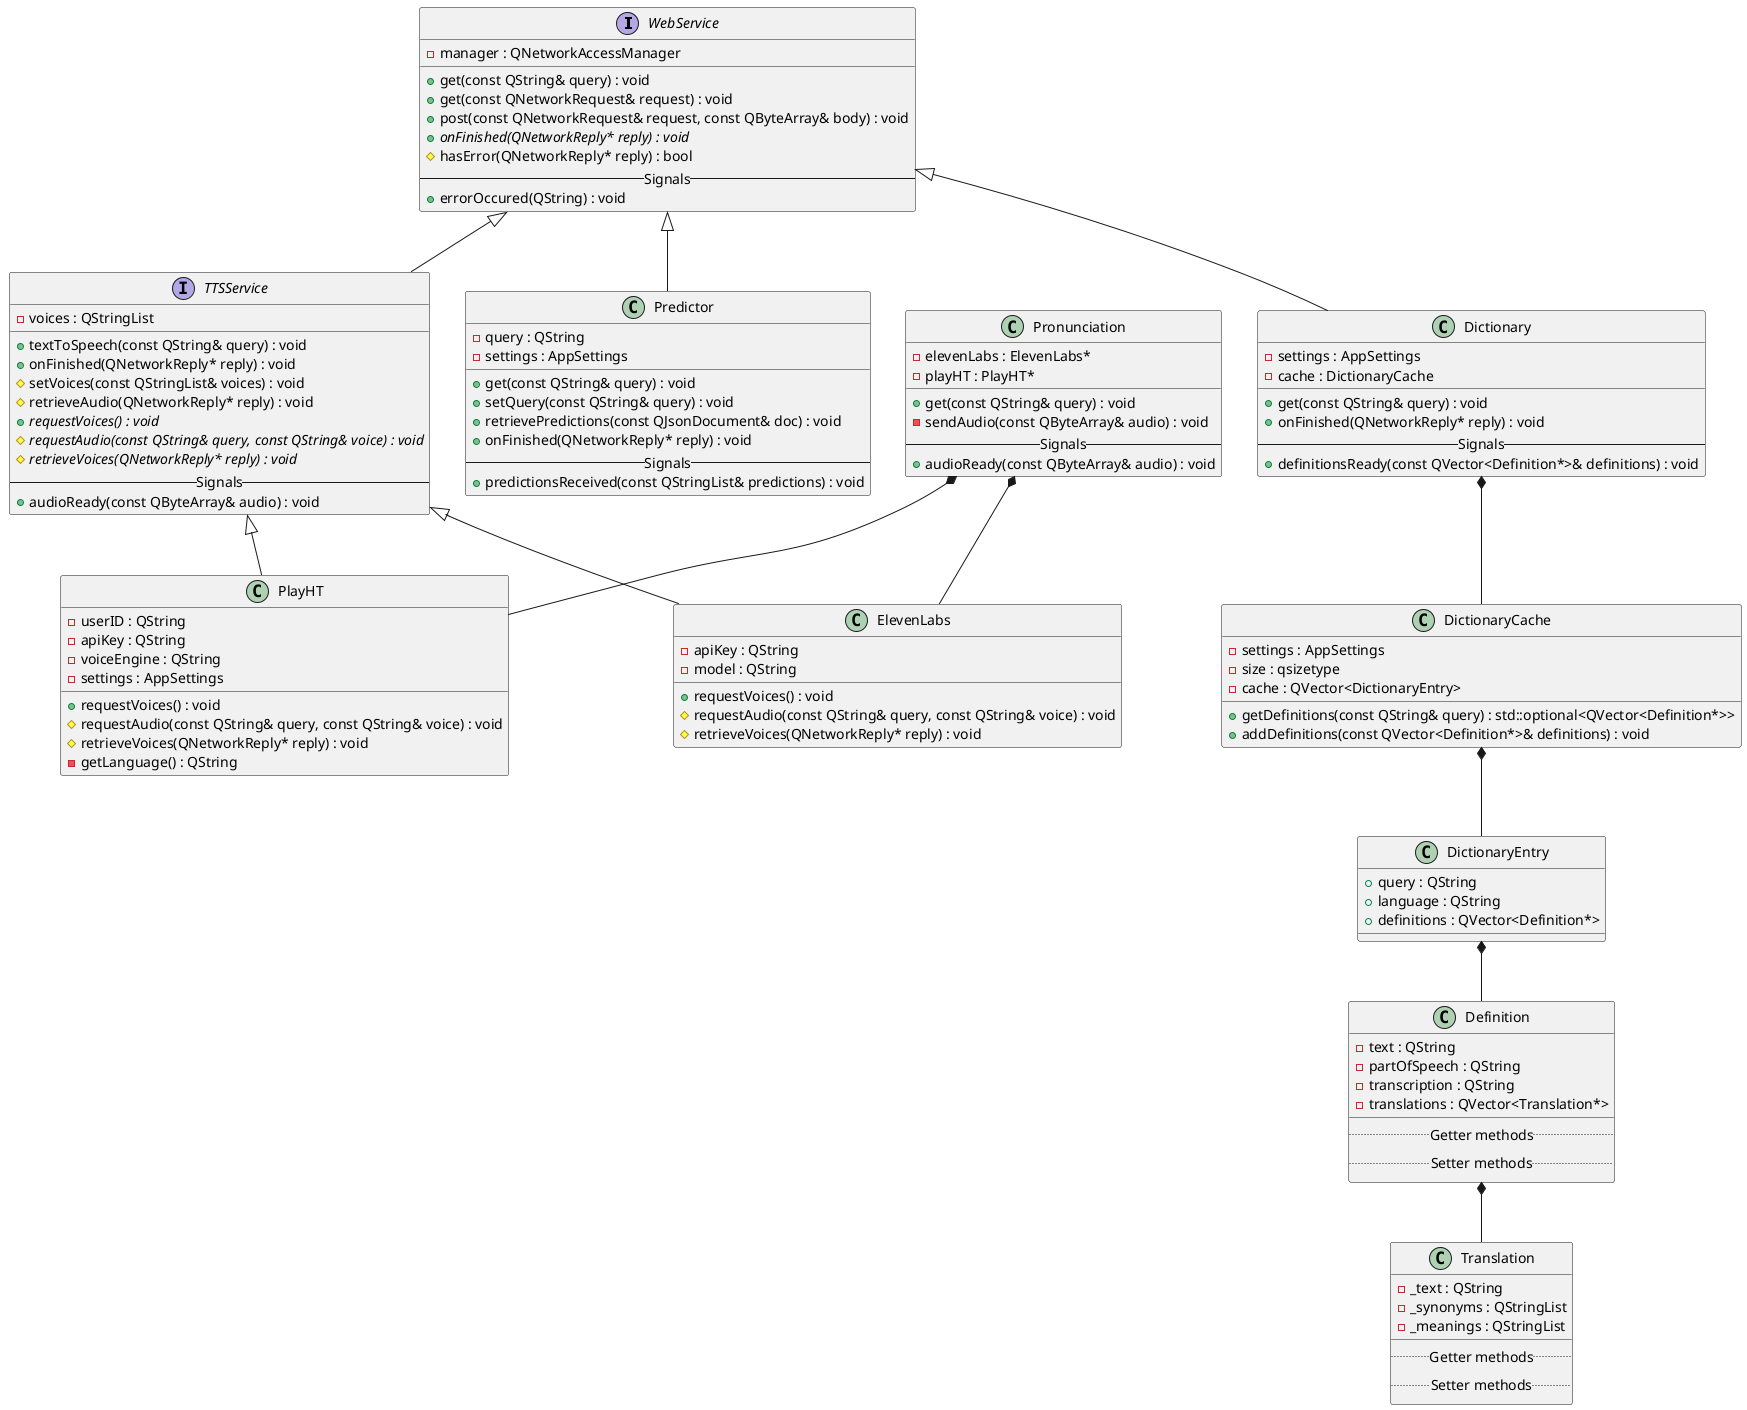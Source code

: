 @startuml

interface "WebService" as web {
  -manager : QNetworkAccessManager
  __
  +get(const QString& query) : void
  +get(const QNetworkRequest& request) : void
  +post(const QNetworkRequest& request, const QByteArray& body) : void
  +{abstract} onFinished(QNetworkReply* reply) : void
  #hasError(QNetworkReply* reply) : bool
  -- Signals --
  +errorOccured(QString) : void
}

class "Dictionary" as dict {
  -settings : AppSettings
  -cache : DictionaryCache
  __
  +get(const QString& query) : void
  +onFinished(QNetworkReply* reply) : void
  -- Signals --
  +definitionsReady(const QVector<Definition*>& definitions) : void
}

class "DictionaryCache" as dictCache {
  -settings : AppSettings
  -size : qsizetype
  -cache : QVector<DictionaryEntry>
  +getDefinitions(const QString& query) : std::optional<QVector<Definition*>>
  +addDefinitions(const QVector<Definition*>& definitions) : void
}

class "DictionaryEntry" as dictEntry {
  +query : QString
  +language : QString
  +definitions : QVector<Definition*>
}

class "Definition" as def {
  -text : QString
  -partOfSpeech : QString
  -transcription : QString
  -translations : QVector<Translation*>
  __
  .. Getter methods ..
  .. Setter methods ..
}

class "Translation" as trans {
  -_text : QString
  -_synonyms : QStringList
  -_meanings : QStringList
  __
  .. Getter methods ..
  .. Setter methods ..
}

class "Predictor" as predict {
  -query : QString
  -settings : AppSettings
  __
  +get(const QString& query) : void
  +setQuery(const QString& query) : void
  +retrievePredictions(const QJsonDocument& doc) : void
  +onFinished(QNetworkReply* reply) : void
  -- Signals --
  +predictionsReceived(const QStringList& predictions) : void
}

interface "TTSService" as tts {
  -voices : QStringList
  __
  +textToSpeech(const QString& query) : void
  +onFinished(QNetworkReply* reply) : void
  #setVoices(const QStringList& voices) : void
  #retrieveAudio(QNetworkReply* reply) : void
  +{abstract} requestVoices() : void
  #{abstract} requestAudio(const QString& query, const QString& voice) : void
  #{abstract} retrieveVoices(QNetworkReply* reply) : void
  -- Signals --
  +audioReady(const QByteArray& audio) : void
}

class "ElevenLabs" as ell {
  -apiKey : QString
  -model : QString
  +requestVoices() : void
  #requestAudio(const QString& query, const QString& voice) : void
  #retrieveVoices(QNetworkReply* reply) : void
}

class "PlayHT" as pht {
  -userID : QString
  -apiKey : QString
  -voiceEngine : QString
  -settings : AppSettings
  +requestVoices() : void
  #requestAudio(const QString& query, const QString& voice) : void
  #retrieveVoices(QNetworkReply* reply) : void
  -getLanguage() : QString
}

class "Pronunciation" as pronun {
  -elevenLabs : ElevenLabs*
  -playHT : PlayHT*
  __
  +get(const QString& query) : void
  -sendAudio(const QByteArray& audio) : void
  -- Signals --
  +audioReady(const QByteArray& audio) : void
}

web <|-- dict
dict *-- dictCache
dictCache *-- dictEntry
dictEntry *-- def
def *-- trans

web <|-- predict

web <|-- tts
tts <|-- ell
tts <|-- pht
pronun *-- ell
pronun *-- pht

@enduml
